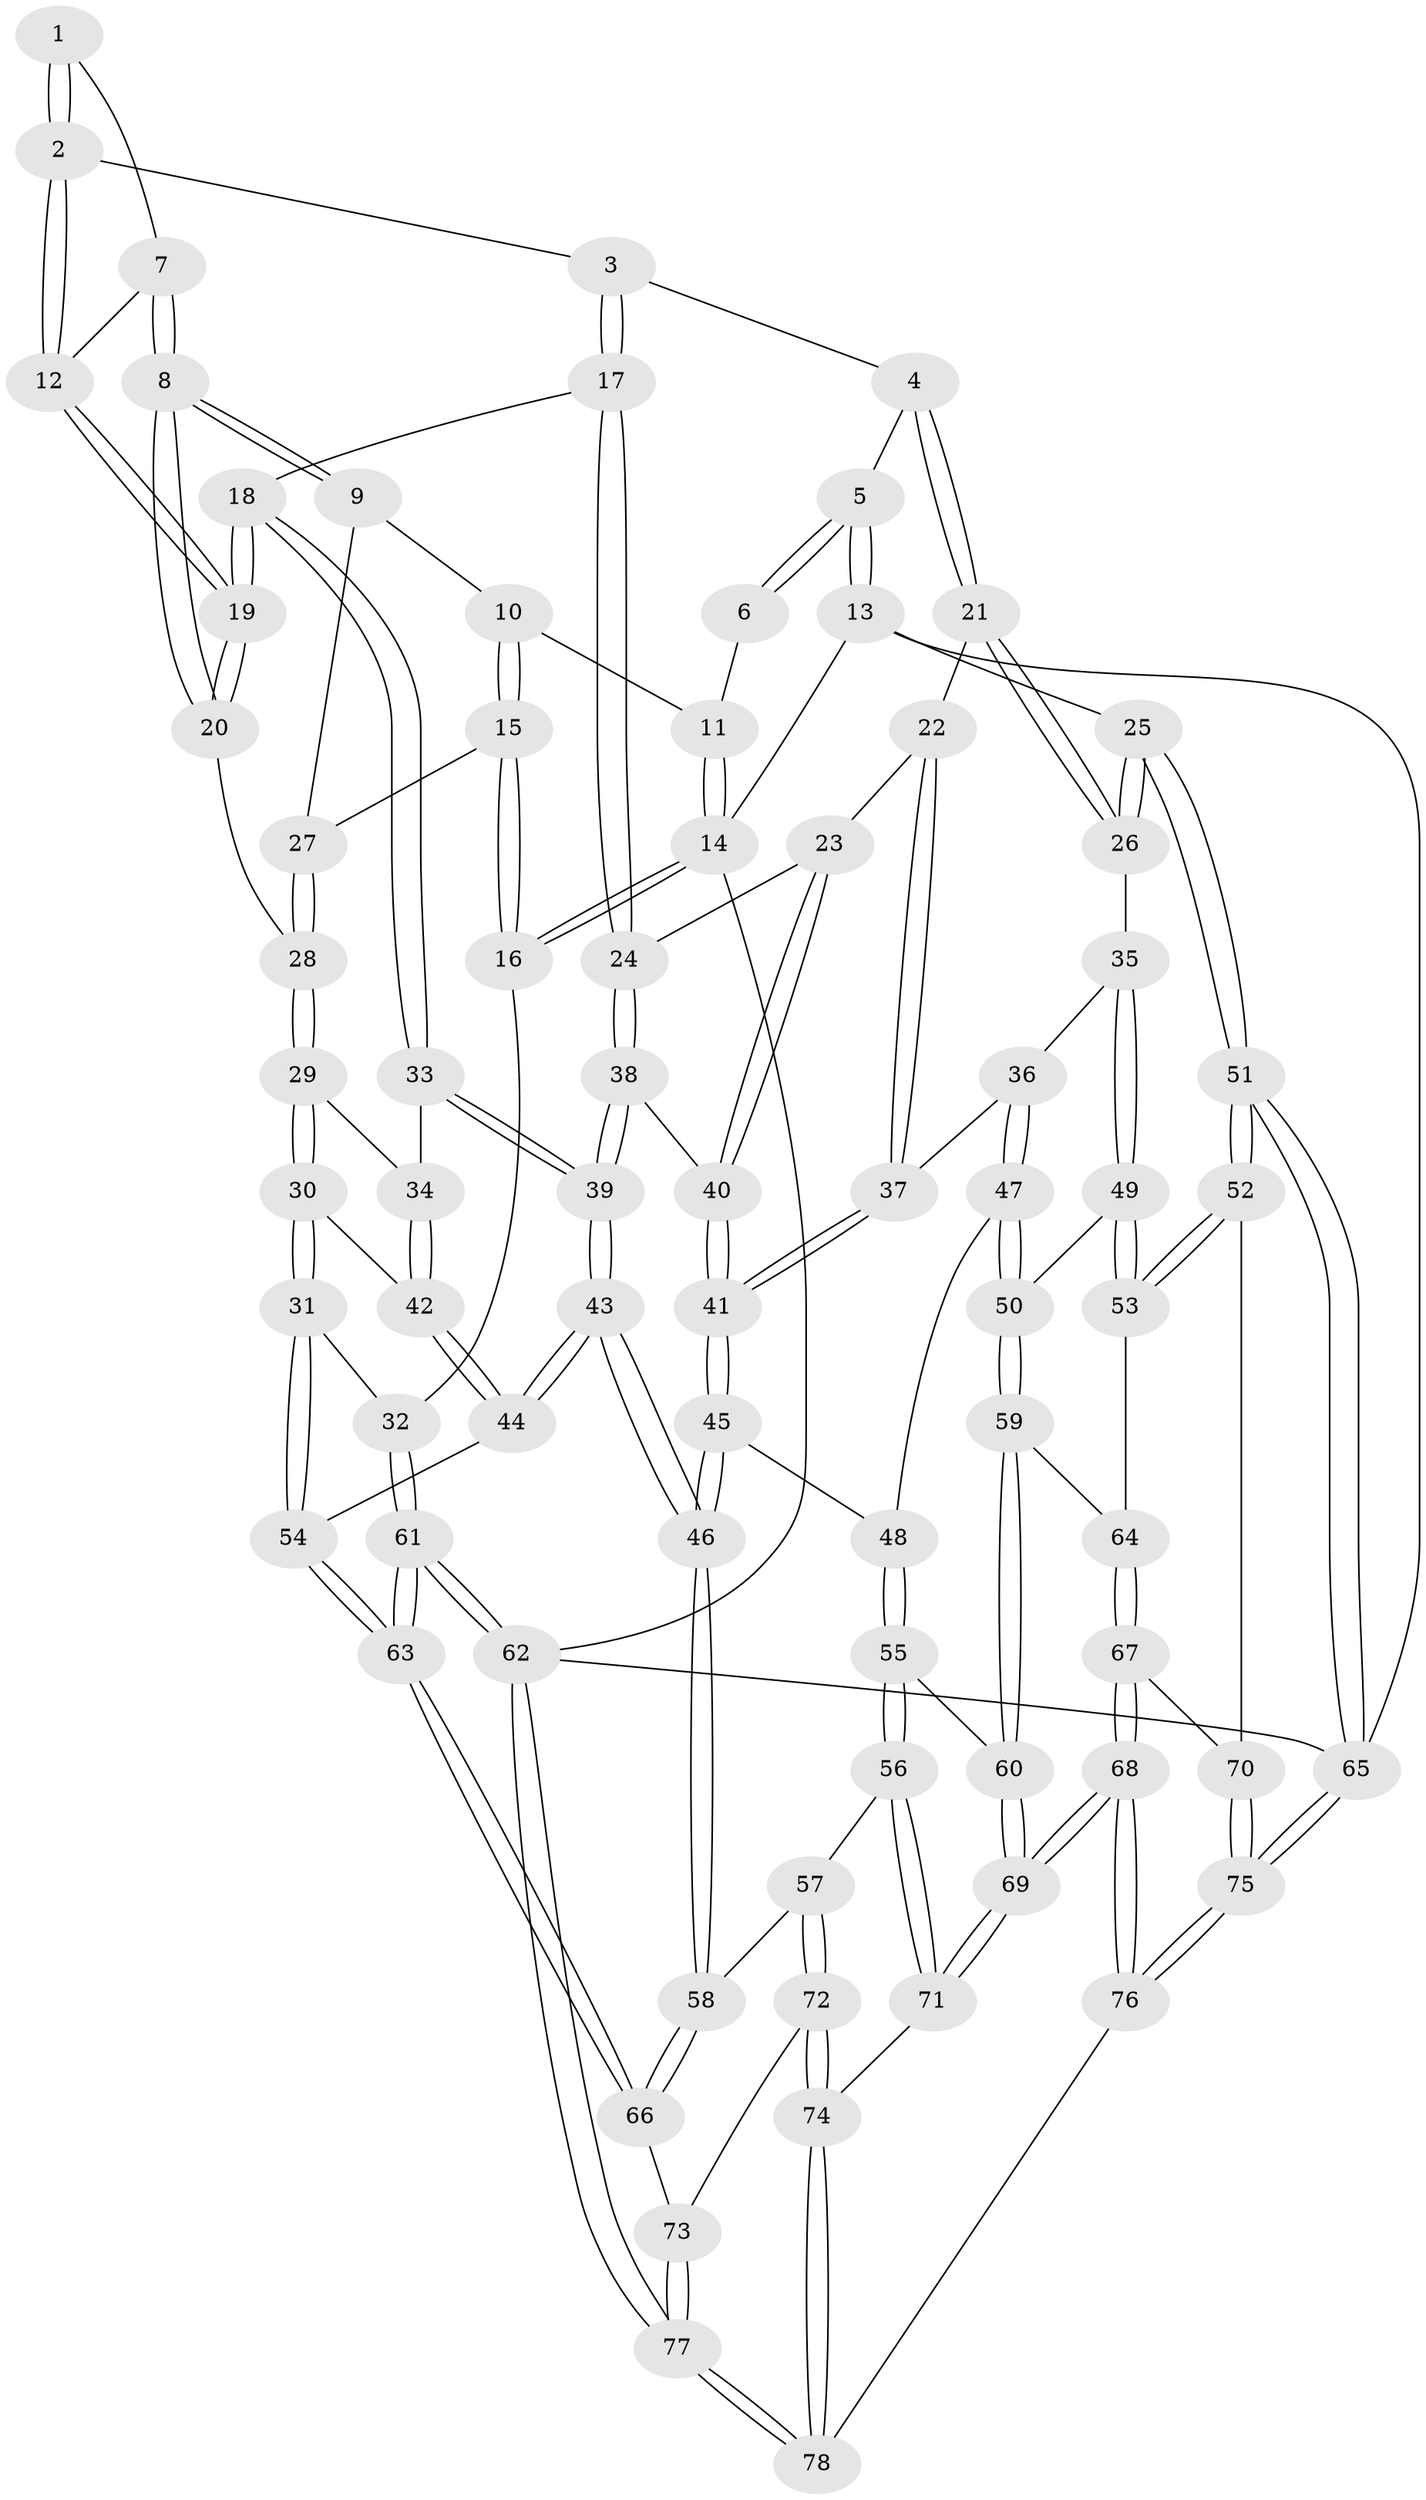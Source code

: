 // coarse degree distribution, {4: 0.44680851063829785, 6: 0.10638297872340426, 5: 0.3191489361702128, 2: 0.02127659574468085, 3: 0.0851063829787234, 7: 0.02127659574468085}
// Generated by graph-tools (version 1.1) at 2025/24/03/03/25 07:24:39]
// undirected, 78 vertices, 192 edges
graph export_dot {
graph [start="1"]
  node [color=gray90,style=filled];
  1 [pos="+0.39071166828388526+0"];
  2 [pos="+0.4719469387811148+0.009199880486412881"];
  3 [pos="+0.5512774155998597+0.1020509392213776"];
  4 [pos="+0.7393497801850293+0.0577166962006064"];
  5 [pos="+0.8292723256418669+0"];
  6 [pos="+0.38411696917487403+0"];
  7 [pos="+0.35939231587772885+0"];
  8 [pos="+0.28377588269742093+0.17129478053510322"];
  9 [pos="+0.2580416462925954+0.16131020193887213"];
  10 [pos="+0.10738785563558025+0"];
  11 [pos="+0.08633512084038221+0"];
  12 [pos="+0.40017797212594874+0.14170741529854422"];
  13 [pos="+1+0"];
  14 [pos="+0+0"];
  15 [pos="+0.07490655848430064+0.19554712073976785"];
  16 [pos="+0+0.4088808276764111"];
  17 [pos="+0.47482579996382107+0.2608812488146083"];
  18 [pos="+0.3838752205940411+0.2477655414550049"];
  19 [pos="+0.37960604285505745+0.24429925280048678"];
  20 [pos="+0.3405636371917465+0.2274832814751571"];
  21 [pos="+0.7846779416531214+0.22155369869777933"];
  22 [pos="+0.7382530324862099+0.2578862380538336"];
  23 [pos="+0.5964177177399833+0.3054072977932775"];
  24 [pos="+0.47574879226570277+0.2617290198693696"];
  25 [pos="+1+0.3485054056892465"];
  26 [pos="+1+0.3584793635178799"];
  27 [pos="+0.14523066150877786+0.18919535250513486"];
  28 [pos="+0.2172497749606161+0.30733888370101703"];
  29 [pos="+0.17119060903340433+0.35697079659126557"];
  30 [pos="+0.005210698677063721+0.45007336242979523"];
  31 [pos="+0+0.4444832035057523"];
  32 [pos="+0+0.4262426508949152"];
  33 [pos="+0.33387494893380193+0.3707757098984174"];
  34 [pos="+0.31847199800298714+0.37924182543809526"];
  35 [pos="+1+0.38364617455631905"];
  36 [pos="+0.88262142010592+0.4706224514677014"];
  37 [pos="+0.7312349216803177+0.4181554377109675"];
  38 [pos="+0.464781389844146+0.48314421564341087"];
  39 [pos="+0.4180687400715797+0.537536986596859"];
  40 [pos="+0.6113139842325606+0.4551151215179023"];
  41 [pos="+0.6563998661063897+0.4996858991185085"];
  42 [pos="+0.19291282920867098+0.5347980264605704"];
  43 [pos="+0.3788808690387853+0.656603382326822"];
  44 [pos="+0.3224184048032043+0.6472185417631692"];
  45 [pos="+0.6864069618342172+0.598164883427632"];
  46 [pos="+0.4224121176563324+0.6992814502260222"];
  47 [pos="+0.7320052018600981+0.6043719388474165"];
  48 [pos="+0.6935342536771331+0.601395986530882"];
  49 [pos="+0.9105978751389621+0.6582396223291754"];
  50 [pos="+0.811118064439317+0.6755905834312991"];
  51 [pos="+1+0.8325358328730612"];
  52 [pos="+1+0.8186214783145564"];
  53 [pos="+1+0.7756279802072974"];
  54 [pos="+0.1711883146962162+0.7649995108052655"];
  55 [pos="+0.6827886432466225+0.7845037357006102"];
  56 [pos="+0.53211631005593+0.8252296815948721"];
  57 [pos="+0.45540241954889105+0.7863455700969094"];
  58 [pos="+0.43122044553607014+0.7360555243492515"];
  59 [pos="+0.8218287732232388+0.7818891334225538"];
  60 [pos="+0.7357820718837135+0.8240527833247105"];
  61 [pos="+0+0.9384341693781473"];
  62 [pos="+0+1"];
  63 [pos="+0.08804661566491476+0.8508049990330956"];
  64 [pos="+0.8447132727358988+0.7983610746419089"];
  65 [pos="+1+1"];
  66 [pos="+0.22132305494346116+0.9153431180826179"];
  67 [pos="+0.8647660346199585+0.9095192922627617"];
  68 [pos="+0.719062182282706+1"];
  69 [pos="+0.7031462652618714+1"];
  70 [pos="+0.9092711926746131+0.9136988727791252"];
  71 [pos="+0.6133698381231186+0.9275724449577578"];
  72 [pos="+0.4051694235142079+0.966978026295024"];
  73 [pos="+0.22134219914238837+0.9153699258724209"];
  74 [pos="+0.4101095414132934+1"];
  75 [pos="+1+1"];
  76 [pos="+0.7202464414268249+1"];
  77 [pos="+0.27475212813483907+1"];
  78 [pos="+0.4071677806844608+1"];
  1 -- 2;
  1 -- 2;
  1 -- 7;
  2 -- 3;
  2 -- 12;
  2 -- 12;
  3 -- 4;
  3 -- 17;
  3 -- 17;
  4 -- 5;
  4 -- 21;
  4 -- 21;
  5 -- 6;
  5 -- 6;
  5 -- 13;
  5 -- 13;
  6 -- 11;
  7 -- 8;
  7 -- 8;
  7 -- 12;
  8 -- 9;
  8 -- 9;
  8 -- 20;
  8 -- 20;
  9 -- 10;
  9 -- 27;
  10 -- 11;
  10 -- 15;
  10 -- 15;
  11 -- 14;
  11 -- 14;
  12 -- 19;
  12 -- 19;
  13 -- 14;
  13 -- 25;
  13 -- 65;
  14 -- 16;
  14 -- 16;
  14 -- 62;
  15 -- 16;
  15 -- 16;
  15 -- 27;
  16 -- 32;
  17 -- 18;
  17 -- 24;
  17 -- 24;
  18 -- 19;
  18 -- 19;
  18 -- 33;
  18 -- 33;
  19 -- 20;
  19 -- 20;
  20 -- 28;
  21 -- 22;
  21 -- 26;
  21 -- 26;
  22 -- 23;
  22 -- 37;
  22 -- 37;
  23 -- 24;
  23 -- 40;
  23 -- 40;
  24 -- 38;
  24 -- 38;
  25 -- 26;
  25 -- 26;
  25 -- 51;
  25 -- 51;
  26 -- 35;
  27 -- 28;
  27 -- 28;
  28 -- 29;
  28 -- 29;
  29 -- 30;
  29 -- 30;
  29 -- 34;
  30 -- 31;
  30 -- 31;
  30 -- 42;
  31 -- 32;
  31 -- 54;
  31 -- 54;
  32 -- 61;
  32 -- 61;
  33 -- 34;
  33 -- 39;
  33 -- 39;
  34 -- 42;
  34 -- 42;
  35 -- 36;
  35 -- 49;
  35 -- 49;
  36 -- 37;
  36 -- 47;
  36 -- 47;
  37 -- 41;
  37 -- 41;
  38 -- 39;
  38 -- 39;
  38 -- 40;
  39 -- 43;
  39 -- 43;
  40 -- 41;
  40 -- 41;
  41 -- 45;
  41 -- 45;
  42 -- 44;
  42 -- 44;
  43 -- 44;
  43 -- 44;
  43 -- 46;
  43 -- 46;
  44 -- 54;
  45 -- 46;
  45 -- 46;
  45 -- 48;
  46 -- 58;
  46 -- 58;
  47 -- 48;
  47 -- 50;
  47 -- 50;
  48 -- 55;
  48 -- 55;
  49 -- 50;
  49 -- 53;
  49 -- 53;
  50 -- 59;
  50 -- 59;
  51 -- 52;
  51 -- 52;
  51 -- 65;
  51 -- 65;
  52 -- 53;
  52 -- 53;
  52 -- 70;
  53 -- 64;
  54 -- 63;
  54 -- 63;
  55 -- 56;
  55 -- 56;
  55 -- 60;
  56 -- 57;
  56 -- 71;
  56 -- 71;
  57 -- 58;
  57 -- 72;
  57 -- 72;
  58 -- 66;
  58 -- 66;
  59 -- 60;
  59 -- 60;
  59 -- 64;
  60 -- 69;
  60 -- 69;
  61 -- 62;
  61 -- 62;
  61 -- 63;
  61 -- 63;
  62 -- 77;
  62 -- 77;
  62 -- 65;
  63 -- 66;
  63 -- 66;
  64 -- 67;
  64 -- 67;
  65 -- 75;
  65 -- 75;
  66 -- 73;
  67 -- 68;
  67 -- 68;
  67 -- 70;
  68 -- 69;
  68 -- 69;
  68 -- 76;
  68 -- 76;
  69 -- 71;
  69 -- 71;
  70 -- 75;
  70 -- 75;
  71 -- 74;
  72 -- 73;
  72 -- 74;
  72 -- 74;
  73 -- 77;
  73 -- 77;
  74 -- 78;
  74 -- 78;
  75 -- 76;
  75 -- 76;
  76 -- 78;
  77 -- 78;
  77 -- 78;
}
